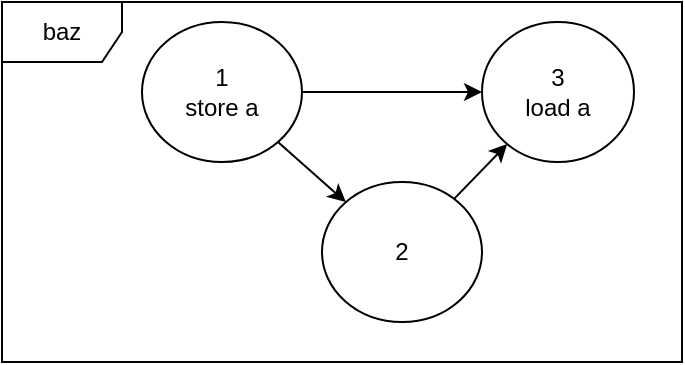 <mxfile version="18.0.2" type="github">
  <diagram id="7HQYNC31aHsgBr6-6DPW" name="Page-1">
    <mxGraphModel dx="1422" dy="762" grid="1" gridSize="10" guides="1" tooltips="1" connect="1" arrows="1" fold="1" page="1" pageScale="1" pageWidth="827" pageHeight="1169" math="0" shadow="0">
      <root>
        <mxCell id="0" />
        <mxCell id="1" parent="0" />
        <mxCell id="v6Sz__jcGQsvWJIk5j0P-1" value="baz" style="shape=umlFrame;whiteSpace=wrap;html=1;" parent="1" vertex="1">
          <mxGeometry x="80" y="50" width="340" height="180" as="geometry" />
        </mxCell>
        <mxCell id="v6Sz__jcGQsvWJIk5j0P-2" value="1&lt;br&gt;store a" style="ellipse;whiteSpace=wrap;html=1;" parent="1" vertex="1">
          <mxGeometry x="150" y="60" width="80" height="70" as="geometry" />
        </mxCell>
        <mxCell id="v6Sz__jcGQsvWJIk5j0P-3" value="2" style="ellipse;whiteSpace=wrap;html=1;" parent="1" vertex="1">
          <mxGeometry x="240" y="140" width="80" height="70" as="geometry" />
        </mxCell>
        <mxCell id="v6Sz__jcGQsvWJIk5j0P-8" value="3&lt;br&gt;load a" style="ellipse;whiteSpace=wrap;html=1;" parent="1" vertex="1">
          <mxGeometry x="320" y="60" width="76" height="70" as="geometry" />
        </mxCell>
        <mxCell id="v6Sz__jcGQsvWJIk5j0P-9" value="" style="endArrow=classic;html=1;rounded=0;" parent="1" source="v6Sz__jcGQsvWJIk5j0P-2" target="v6Sz__jcGQsvWJIk5j0P-8" edge="1">
          <mxGeometry width="50" height="50" relative="1" as="geometry">
            <mxPoint x="150" y="400" as="sourcePoint" />
            <mxPoint x="280" y="95" as="targetPoint" />
          </mxGeometry>
        </mxCell>
        <mxCell id="v6Sz__jcGQsvWJIk5j0P-11" value="" style="endArrow=classic;html=1;rounded=0;" parent="1" source="v6Sz__jcGQsvWJIk5j0P-2" target="v6Sz__jcGQsvWJIk5j0P-3" edge="1">
          <mxGeometry width="50" height="50" relative="1" as="geometry">
            <mxPoint x="170" y="420" as="sourcePoint" />
            <mxPoint x="220" y="370" as="targetPoint" />
          </mxGeometry>
        </mxCell>
        <mxCell id="v6Sz__jcGQsvWJIk5j0P-16" value="" style="endArrow=classic;html=1;rounded=0;" parent="1" source="v6Sz__jcGQsvWJIk5j0P-3" target="v6Sz__jcGQsvWJIk5j0P-8" edge="1">
          <mxGeometry width="50" height="50" relative="1" as="geometry">
            <mxPoint x="390" y="450" as="sourcePoint" />
            <mxPoint x="270" y="420" as="targetPoint" />
          </mxGeometry>
        </mxCell>
      </root>
    </mxGraphModel>
  </diagram>
</mxfile>
